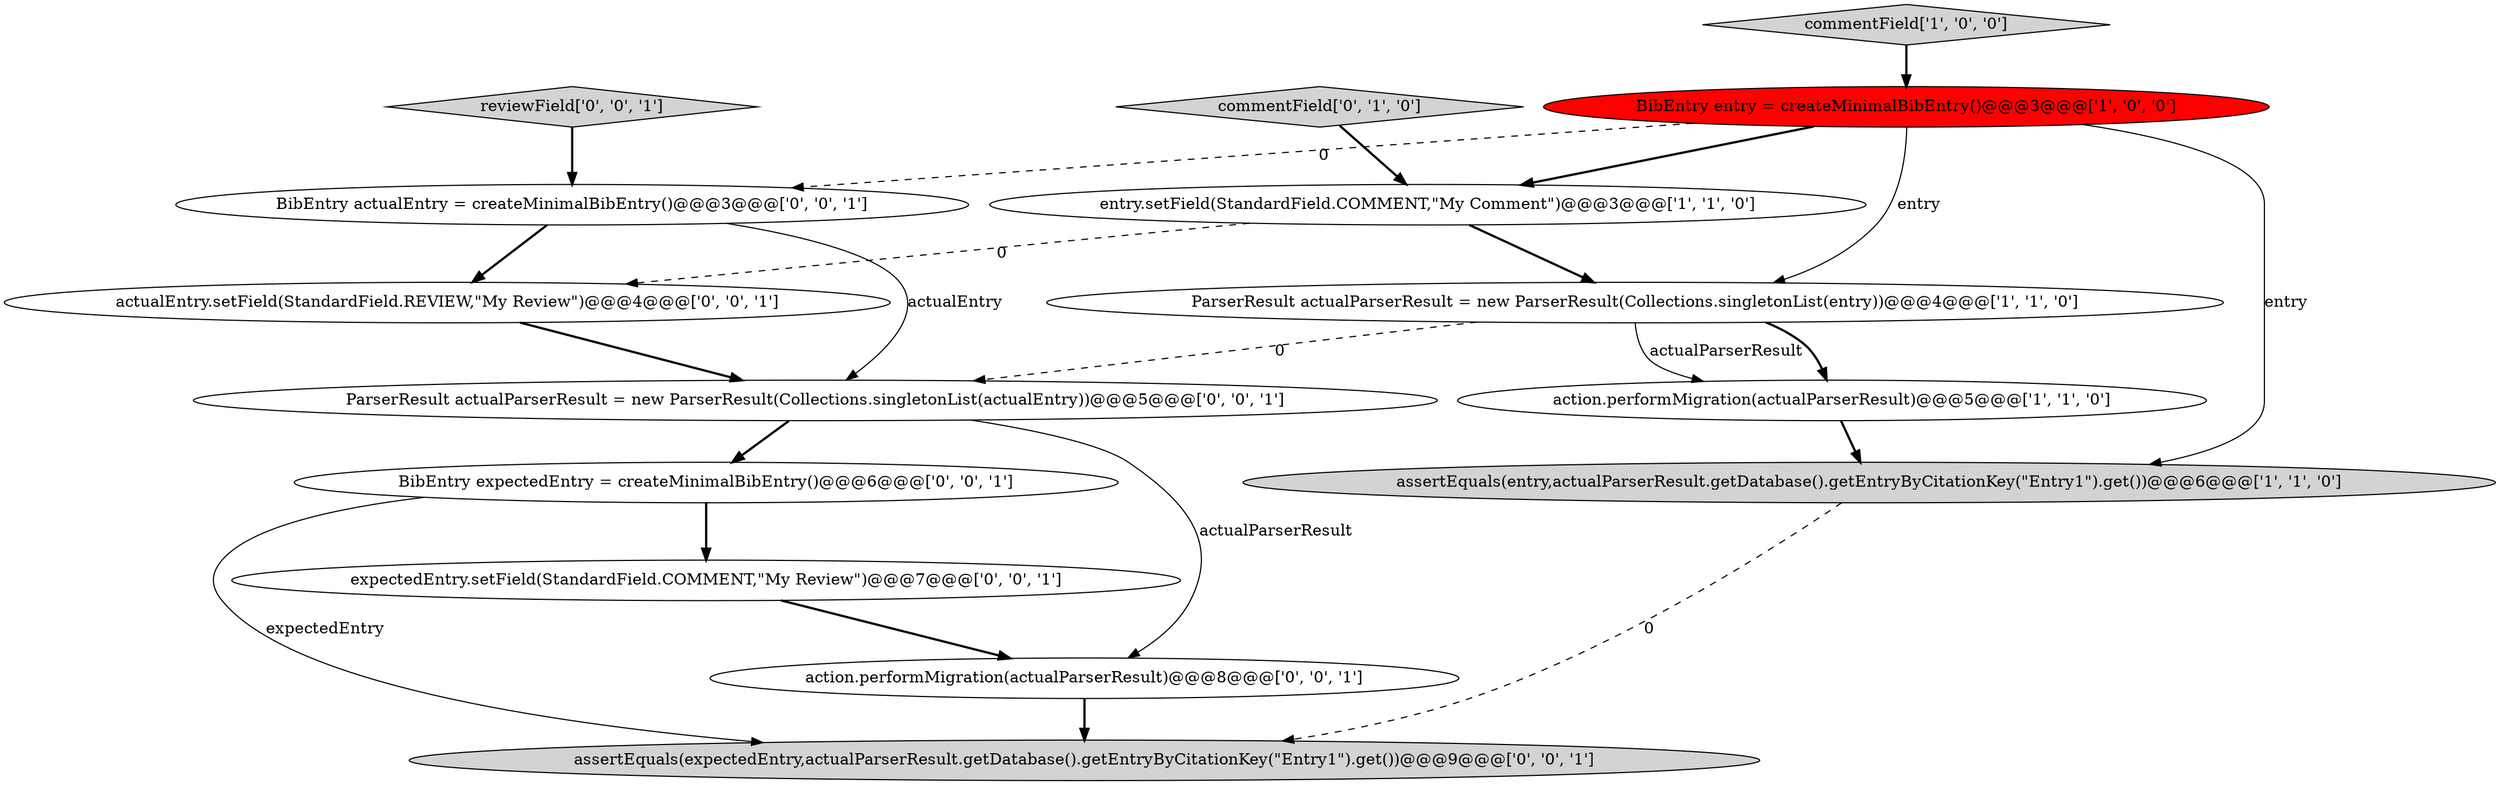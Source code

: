 digraph {
4 [style = filled, label = "assertEquals(entry,actualParserResult.getDatabase().getEntryByCitationKey(\"Entry1\").get())@@@6@@@['1', '1', '0']", fillcolor = lightgray, shape = ellipse image = "AAA0AAABBB1BBB"];
7 [style = filled, label = "actualEntry.setField(StandardField.REVIEW,\"My Review\")@@@4@@@['0', '0', '1']", fillcolor = white, shape = ellipse image = "AAA0AAABBB3BBB"];
12 [style = filled, label = "reviewField['0', '0', '1']", fillcolor = lightgray, shape = diamond image = "AAA0AAABBB3BBB"];
14 [style = filled, label = "ParserResult actualParserResult = new ParserResult(Collections.singletonList(actualEntry))@@@5@@@['0', '0', '1']", fillcolor = white, shape = ellipse image = "AAA0AAABBB3BBB"];
6 [style = filled, label = "commentField['0', '1', '0']", fillcolor = lightgray, shape = diamond image = "AAA0AAABBB2BBB"];
1 [style = filled, label = "ParserResult actualParserResult = new ParserResult(Collections.singletonList(entry))@@@4@@@['1', '1', '0']", fillcolor = white, shape = ellipse image = "AAA0AAABBB1BBB"];
9 [style = filled, label = "assertEquals(expectedEntry,actualParserResult.getDatabase().getEntryByCitationKey(\"Entry1\").get())@@@9@@@['0', '0', '1']", fillcolor = lightgray, shape = ellipse image = "AAA0AAABBB3BBB"];
0 [style = filled, label = "commentField['1', '0', '0']", fillcolor = lightgray, shape = diamond image = "AAA0AAABBB1BBB"];
11 [style = filled, label = "action.performMigration(actualParserResult)@@@8@@@['0', '0', '1']", fillcolor = white, shape = ellipse image = "AAA0AAABBB3BBB"];
3 [style = filled, label = "entry.setField(StandardField.COMMENT,\"My Comment\")@@@3@@@['1', '1', '0']", fillcolor = white, shape = ellipse image = "AAA0AAABBB1BBB"];
5 [style = filled, label = "BibEntry entry = createMinimalBibEntry()@@@3@@@['1', '0', '0']", fillcolor = red, shape = ellipse image = "AAA1AAABBB1BBB"];
8 [style = filled, label = "BibEntry expectedEntry = createMinimalBibEntry()@@@6@@@['0', '0', '1']", fillcolor = white, shape = ellipse image = "AAA0AAABBB3BBB"];
2 [style = filled, label = "action.performMigration(actualParserResult)@@@5@@@['1', '1', '0']", fillcolor = white, shape = ellipse image = "AAA0AAABBB1BBB"];
10 [style = filled, label = "BibEntry actualEntry = createMinimalBibEntry()@@@3@@@['0', '0', '1']", fillcolor = white, shape = ellipse image = "AAA0AAABBB3BBB"];
13 [style = filled, label = "expectedEntry.setField(StandardField.COMMENT,\"My Review\")@@@7@@@['0', '0', '1']", fillcolor = white, shape = ellipse image = "AAA0AAABBB3BBB"];
5->3 [style = bold, label=""];
6->3 [style = bold, label=""];
1->2 [style = solid, label="actualParserResult"];
5->1 [style = solid, label="entry"];
3->1 [style = bold, label=""];
1->14 [style = dashed, label="0"];
3->7 [style = dashed, label="0"];
5->4 [style = solid, label="entry"];
11->9 [style = bold, label=""];
2->4 [style = bold, label=""];
10->7 [style = bold, label=""];
13->11 [style = bold, label=""];
7->14 [style = bold, label=""];
10->14 [style = solid, label="actualEntry"];
4->9 [style = dashed, label="0"];
12->10 [style = bold, label=""];
8->9 [style = solid, label="expectedEntry"];
5->10 [style = dashed, label="0"];
1->2 [style = bold, label=""];
14->8 [style = bold, label=""];
14->11 [style = solid, label="actualParserResult"];
8->13 [style = bold, label=""];
0->5 [style = bold, label=""];
}
